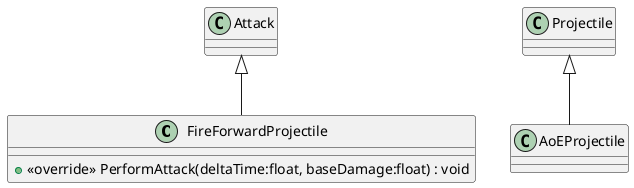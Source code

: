 @startuml
class FireForwardProjectile {
    + <<override>> PerformAttack(deltaTime:float, baseDamage:float) : void
}
class AoEProjectile {
}
Attack <|-- FireForwardProjectile
Projectile <|-- AoEProjectile
@enduml
